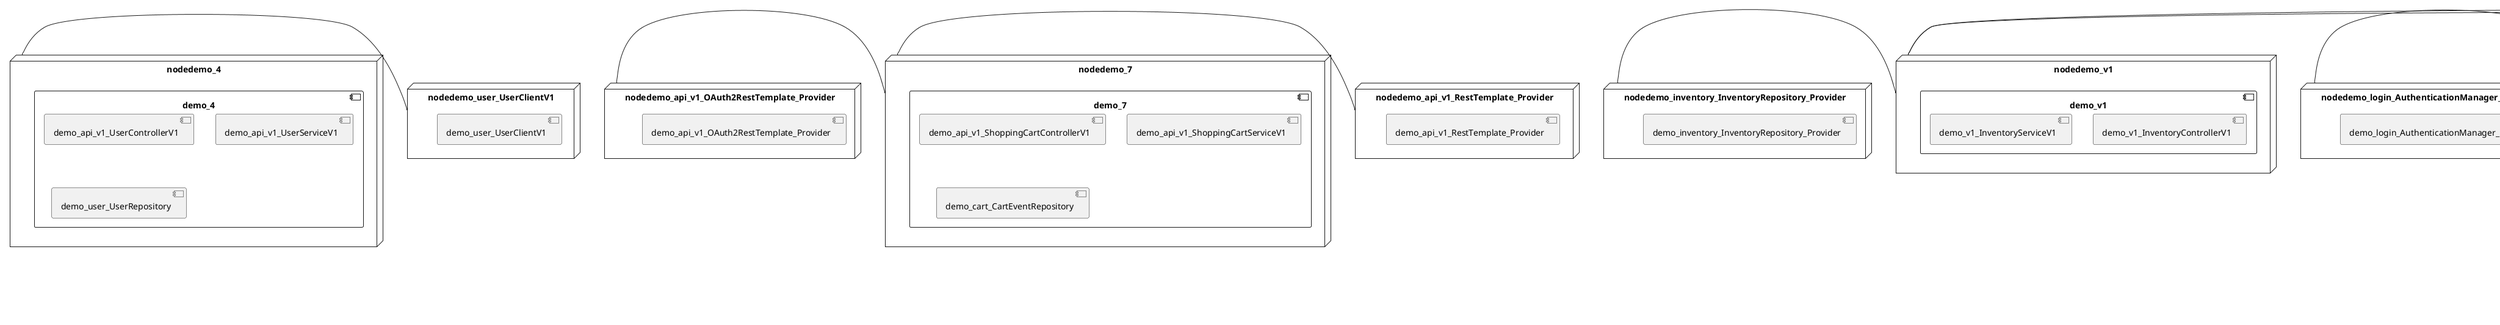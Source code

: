 @startuml
skinparam fixCircleLabelOverlapping true
skinparam componentStyle uml2
node nodedemo {
component demo {
[demo_UserController] [[kbastani-spring-cloud-event-sourcing-example.system#_bQbN88xwEe6_kNIUrDK9DA]]
[demo_UserRepository] [[kbastani-spring-cloud-event-sourcing-example.system#_bQbN88xwEe6_kNIUrDK9DA]]
[demo_UserService] [[kbastani-spring-cloud-event-sourcing-example.system#_bQbN88xwEe6_kNIUrDK9DA]]
[demo_login_UserController] [[kbastani-spring-cloud-event-sourcing-example.system#_bQbN88xwEe6_kNIUrDK9DA]]
}
}
node nodedemo_2 {
component demo_2 {
[demo_account_AccountRepository] [[kbastani-spring-cloud-event-sourcing-example.system#_bQbN88xwEe6_kNIUrDK9DA]]
[demo_api_v1_AccountControllerV1] [[kbastani-spring-cloud-event-sourcing-example.system#_bQbN88xwEe6_kNIUrDK9DA]]
[demo_api_v1_AccountServiceV1] [[kbastani-spring-cloud-event-sourcing-example.system#_bQbN88xwEe6_kNIUrDK9DA]]
}
}
node nodedemo_3 {
component demo_3 {
[DatabaseInitializer] [[kbastani-spring-cloud-event-sourcing-example.system#_bQbN88xwEe6_kNIUrDK9DA]]
[demo_api_v1_OrderControllerV1] [[kbastani-spring-cloud-event-sourcing-example.system#_bQbN88xwEe6_kNIUrDK9DA]]
[demo_api_v1_OrderServiceV1] [[kbastani-spring-cloud-event-sourcing-example.system#_bQbN88xwEe6_kNIUrDK9DA]]
[demo_config_DatabaseInitializer] [[kbastani-spring-cloud-event-sourcing-example.system#_bQbN88xwEe6_kNIUrDK9DA]]
[demo_invoice_InvoiceRepository] [[kbastani-spring-cloud-event-sourcing-example.system#_bQbN88xwEe6_kNIUrDK9DA]]
[demo_order_OrderEventRepository] [[kbastani-spring-cloud-event-sourcing-example.system#_bQbN88xwEe6_kNIUrDK9DA]]
[demo_order_OrderRepository] [[kbastani-spring-cloud-event-sourcing-example.system#_bQbN88xwEe6_kNIUrDK9DA]]
}
}
node nodedemo_4 {
component demo_4 {
[demo_api_v1_UserControllerV1] [[kbastani-spring-cloud-event-sourcing-example.system#_bQbN88xwEe6_kNIUrDK9DA]]
[demo_api_v1_UserServiceV1] [[kbastani-spring-cloud-event-sourcing-example.system#_bQbN88xwEe6_kNIUrDK9DA]]
[demo_user_UserRepository] [[kbastani-spring-cloud-event-sourcing-example.system#_bQbN88xwEe6_kNIUrDK9DA]]
}
}
node nodedemo_5 {
component demo_5 {
}
}
node nodedemo_6 {
component demo_6 {
[demo_api_v1_CatalogControllerV1] [[kbastani-spring-cloud-event-sourcing-example.system#_bQbN88xwEe6_kNIUrDK9DA]]
[demo_api_v1_CatalogServiceV1] [[kbastani-spring-cloud-event-sourcing-example.system#_bQbN88xwEe6_kNIUrDK9DA]]
[demo_catalog_CatalogInfoRepository] [[kbastani-spring-cloud-event-sourcing-example.system#_bQbN88xwEe6_kNIUrDK9DA]]
}
}
node nodedemo_7 {
component demo_7 {
[demo_api_v1_ShoppingCartControllerV1] [[kbastani-spring-cloud-event-sourcing-example.system#_bQbN88xwEe6_kNIUrDK9DA]]
[demo_api_v1_ShoppingCartServiceV1] [[kbastani-spring-cloud-event-sourcing-example.system#_bQbN88xwEe6_kNIUrDK9DA]]
[demo_cart_CartEventRepository] [[kbastani-spring-cloud-event-sourcing-example.system#_bQbN88xwEe6_kNIUrDK9DA]]
}
}
node nodedemo_v1 {
component demo_v1 {
[demo_v1_InventoryControllerV1] [[kbastani-spring-cloud-event-sourcing-example.system#_bQbN88xwEe6_kNIUrDK9DA]]
[demo_v1_InventoryServiceV1] [[kbastani-spring-cloud-event-sourcing-example.system#_bQbN88xwEe6_kNIUrDK9DA]]
}
}
node nodedemo_api_v1_OAuth2RestTemplate_Provider {
[demo_api_v1_OAuth2RestTemplate_Provider] [[kbastani-spring-cloud-event-sourcing-example.system#_bQbN88xwEe6_kNIUrDK9DA]]
}
node nodedemo_api_v1_RestTemplate_Provider {
[demo_api_v1_RestTemplate_Provider] [[kbastani-spring-cloud-event-sourcing-example.system#_bQbN88xwEe6_kNIUrDK9DA]]
}
node nodedemo_inventory_InventoryRepository_Provider {
[demo_inventory_InventoryRepository_Provider] [[kbastani-spring-cloud-event-sourcing-example.system#_bQbN88xwEe6_kNIUrDK9DA]]
}
node nodedemo_login_AuthenticationManager_Provider {
[demo_login_AuthenticationManager_Provider] [[kbastani-spring-cloud-event-sourcing-example.system#_bQbN88xwEe6_kNIUrDK9DA]]
}
node nodedemo_login_ClientDetailsService_Provider {
[demo_login_ClientDetailsService_Provider] [[kbastani-spring-cloud-event-sourcing-example.system#_bQbN88xwEe6_kNIUrDK9DA]]
}
node nodedemo_login_HttpSessionSecurityContextRepository_Provider {
[demo_login_HttpSessionSecurityContextRepository_Provider] [[kbastani-spring-cloud-event-sourcing-example.system#_bQbN88xwEe6_kNIUrDK9DA]]
}
node nodedemo_login_LoginController {
[demo_login_LoginController] [[kbastani-spring-cloud-event-sourcing-example.system#_bQbN88xwEe6_kNIUrDK9DA]]
}
node nodedemo_product_ProductRepository_Provider {
[demo_product_ProductRepository_Provider] [[kbastani-spring-cloud-event-sourcing-example.system#_bQbN88xwEe6_kNIUrDK9DA]]
}
node nodedemo_user_UserClientV1 {
[demo_user_UserClientV1] [[kbastani-spring-cloud-event-sourcing-example.system#_bQbN88xwEe6_kNIUrDK9DA]]
}
node nodedemo_v1_Session_Provider {
[demo_v1_Session_Provider] [[kbastani-spring-cloud-event-sourcing-example.system#_bQbN88xwEe6_kNIUrDK9DA]]
}
[nodedemo_4] - [nodedemo_user_UserClientV1]
[nodedemo_api_v1_OAuth2RestTemplate_Provider] - [nodedemo_7]
[nodedemo_api_v1_RestTemplate_Provider] - [nodedemo_7]
[nodedemo_inventory_InventoryRepository_Provider] - [nodedemo_v1]
[nodedemo_login_AuthenticationManager_Provider] - [nodedemo_login_LoginController]
[nodedemo_login_ClientDetailsService_Provider] - [nodedemo_login_LoginController]
[nodedemo_login_HttpSessionSecurityContextRepository_Provider] - [nodedemo_login_LoginController]
[nodedemo_product_ProductRepository_Provider] - [nodedemo_v1]
[nodedemo_v1_Session_Provider] - [nodedemo_v1]

@enduml
